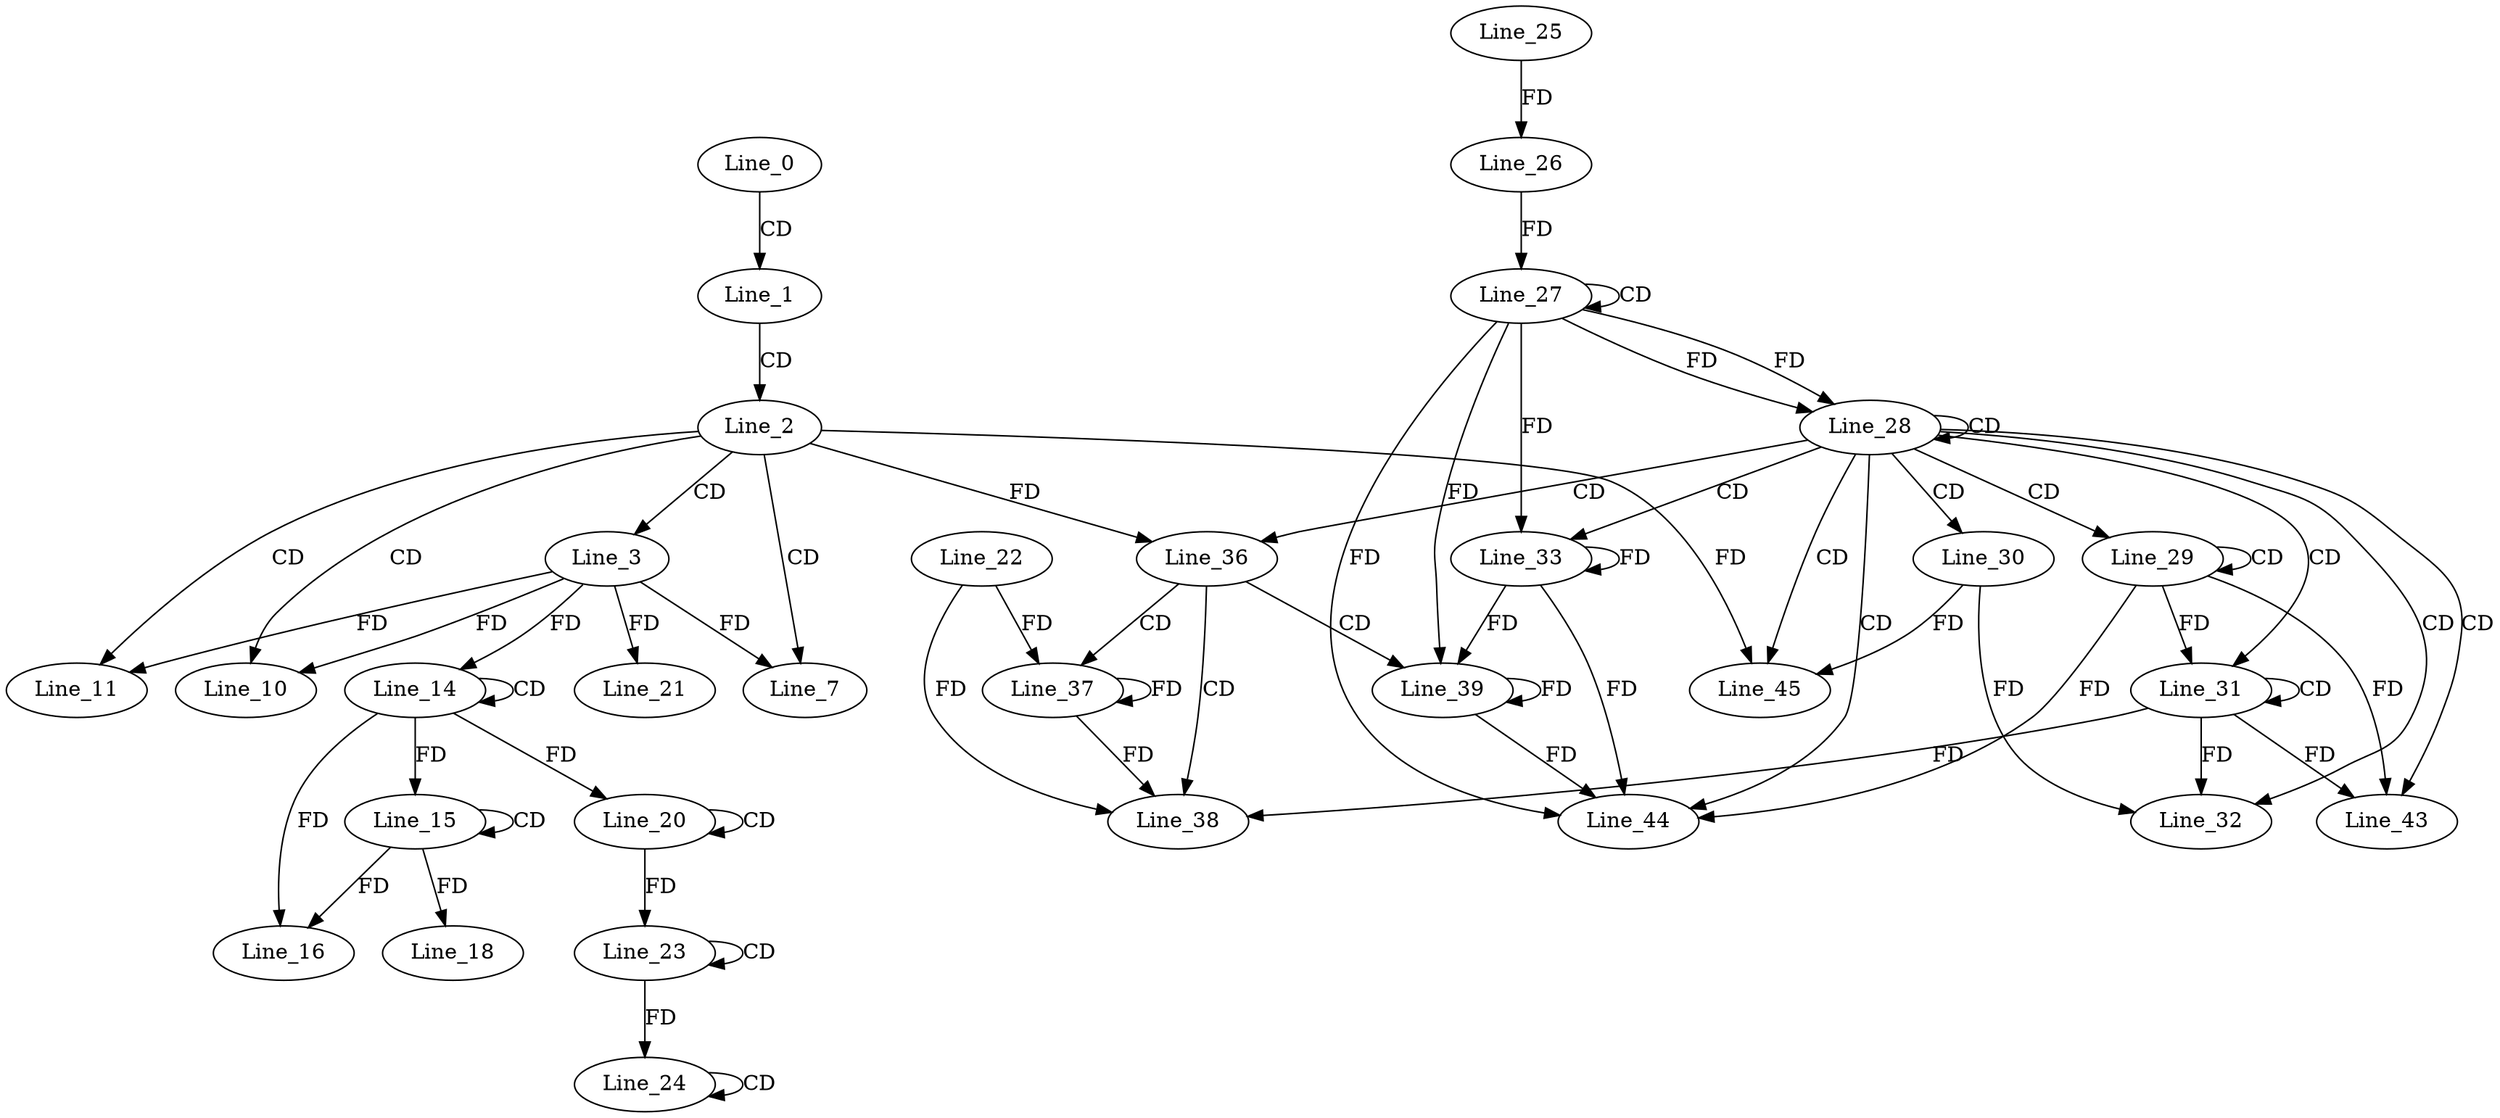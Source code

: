 digraph G {
  Line_0;
  Line_1;
  Line_2;
  Line_3;
  Line_3;
  Line_3;
  Line_3;
  Line_7;
  Line_10;
  Line_11;
  Line_14;
  Line_14;
  Line_15;
  Line_15;
  Line_16;
  Line_16;
  Line_18;
  Line_20;
  Line_20;
  Line_20;
  Line_21;
  Line_23;
  Line_23;
  Line_24;
  Line_24;
  Line_25;
  Line_26;
  Line_27;
  Line_27;
  Line_26;
  Line_27;
  Line_28;
  Line_28;
  Line_29;
  Line_29;
  Line_30;
  Line_31;
  Line_31;
  Line_32;
  Line_33;
  Line_36;
  Line_36;
  Line_37;
  Line_22;
  Line_38;
  Line_39;
  Line_43;
  Line_44;
  Line_45;
  Line_0 -> Line_1 [ label="CD" ];
  Line_1 -> Line_2 [ label="CD" ];
  Line_2 -> Line_3 [ label="CD" ];
  Line_2 -> Line_7 [ label="CD" ];
  Line_3 -> Line_7 [ label="FD" ];
  Line_2 -> Line_10 [ label="CD" ];
  Line_3 -> Line_10 [ label="FD" ];
  Line_2 -> Line_11 [ label="CD" ];
  Line_3 -> Line_11 [ label="FD" ];
  Line_14 -> Line_14 [ label="CD" ];
  Line_3 -> Line_14 [ label="FD" ];
  Line_15 -> Line_15 [ label="CD" ];
  Line_14 -> Line_15 [ label="FD" ];
  Line_15 -> Line_16 [ label="FD" ];
  Line_14 -> Line_16 [ label="FD" ];
  Line_15 -> Line_18 [ label="FD" ];
  Line_20 -> Line_20 [ label="CD" ];
  Line_14 -> Line_20 [ label="FD" ];
  Line_3 -> Line_21 [ label="FD" ];
  Line_23 -> Line_23 [ label="CD" ];
  Line_20 -> Line_23 [ label="FD" ];
  Line_24 -> Line_24 [ label="CD" ];
  Line_23 -> Line_24 [ label="FD" ];
  Line_25 -> Line_26 [ label="FD" ];
  Line_27 -> Line_27 [ label="CD" ];
  Line_26 -> Line_27 [ label="FD" ];
  Line_27 -> Line_28 [ label="FD" ];
  Line_28 -> Line_28 [ label="CD" ];
  Line_27 -> Line_28 [ label="FD" ];
  Line_28 -> Line_29 [ label="CD" ];
  Line_29 -> Line_29 [ label="CD" ];
  Line_28 -> Line_30 [ label="CD" ];
  Line_28 -> Line_31 [ label="CD" ];
  Line_31 -> Line_31 [ label="CD" ];
  Line_29 -> Line_31 [ label="FD" ];
  Line_28 -> Line_32 [ label="CD" ];
  Line_31 -> Line_32 [ label="FD" ];
  Line_30 -> Line_32 [ label="FD" ];
  Line_28 -> Line_33 [ label="CD" ];
  Line_27 -> Line_33 [ label="FD" ];
  Line_33 -> Line_33 [ label="FD" ];
  Line_28 -> Line_36 [ label="CD" ];
  Line_2 -> Line_36 [ label="FD" ];
  Line_36 -> Line_37 [ label="CD" ];
  Line_22 -> Line_37 [ label="FD" ];
  Line_37 -> Line_37 [ label="FD" ];
  Line_36 -> Line_38 [ label="CD" ];
  Line_31 -> Line_38 [ label="FD" ];
  Line_22 -> Line_38 [ label="FD" ];
  Line_37 -> Line_38 [ label="FD" ];
  Line_36 -> Line_39 [ label="CD" ];
  Line_27 -> Line_39 [ label="FD" ];
  Line_33 -> Line_39 [ label="FD" ];
  Line_39 -> Line_39 [ label="FD" ];
  Line_28 -> Line_43 [ label="CD" ];
  Line_29 -> Line_43 [ label="FD" ];
  Line_31 -> Line_43 [ label="FD" ];
  Line_28 -> Line_44 [ label="CD" ];
  Line_29 -> Line_44 [ label="FD" ];
  Line_27 -> Line_44 [ label="FD" ];
  Line_33 -> Line_44 [ label="FD" ];
  Line_39 -> Line_44 [ label="FD" ];
  Line_28 -> Line_45 [ label="CD" ];
  Line_2 -> Line_45 [ label="FD" ];
  Line_30 -> Line_45 [ label="FD" ];
}
